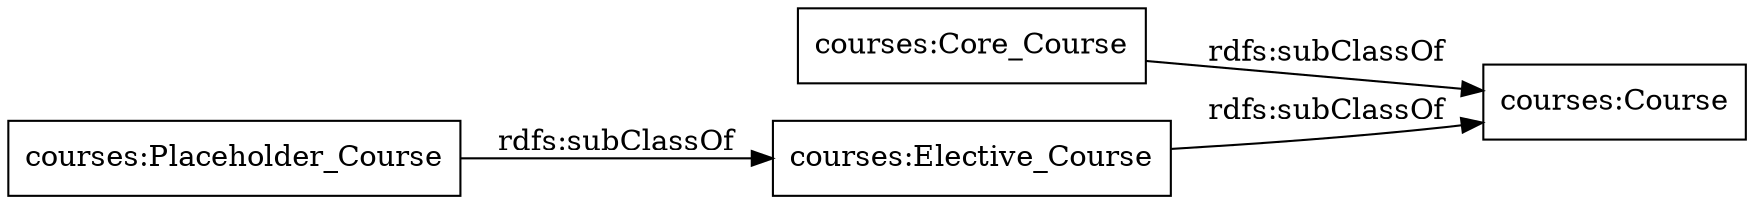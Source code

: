 digraph ar2dtool_diagram { 
rankdir=LR;
size="1000"
node [shape = rectangle, color="black"]; "courses:Elective_Course" "courses:Course" "courses:Core_Course" "courses:Placeholder_Course" ; /*classes style*/
	"courses:Core_Course" -> "courses:Course" [ label = "rdfs:subClassOf" ];
	"courses:Elective_Course" -> "courses:Course" [ label = "rdfs:subClassOf" ];
	"courses:Placeholder_Course" -> "courses:Elective_Course" [ label = "rdfs:subClassOf" ];

}
